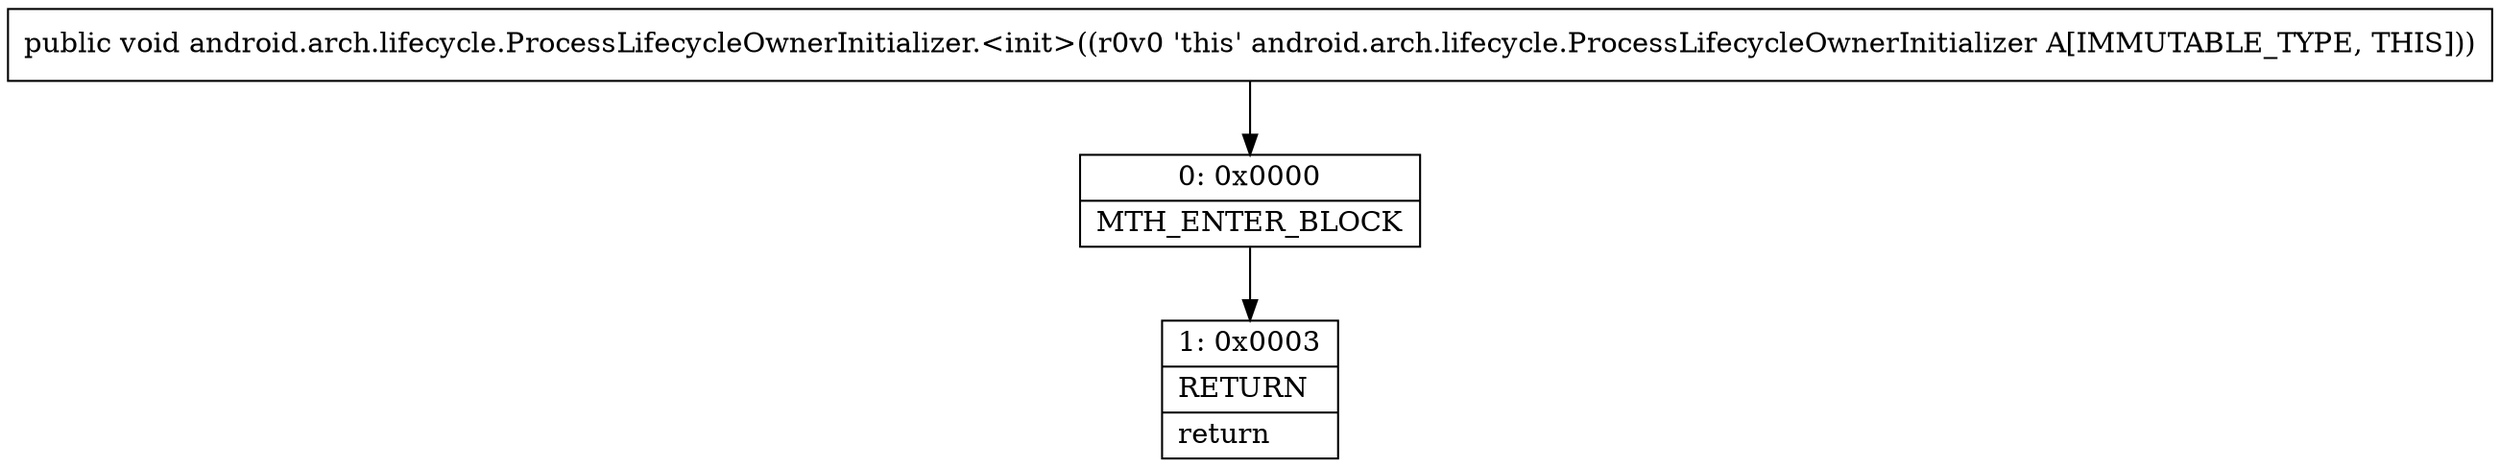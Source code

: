 digraph "CFG forandroid.arch.lifecycle.ProcessLifecycleOwnerInitializer.\<init\>()V" {
Node_0 [shape=record,label="{0\:\ 0x0000|MTH_ENTER_BLOCK\l}"];
Node_1 [shape=record,label="{1\:\ 0x0003|RETURN\l|return\l}"];
MethodNode[shape=record,label="{public void android.arch.lifecycle.ProcessLifecycleOwnerInitializer.\<init\>((r0v0 'this' android.arch.lifecycle.ProcessLifecycleOwnerInitializer A[IMMUTABLE_TYPE, THIS])) }"];
MethodNode -> Node_0;
Node_0 -> Node_1;
}

